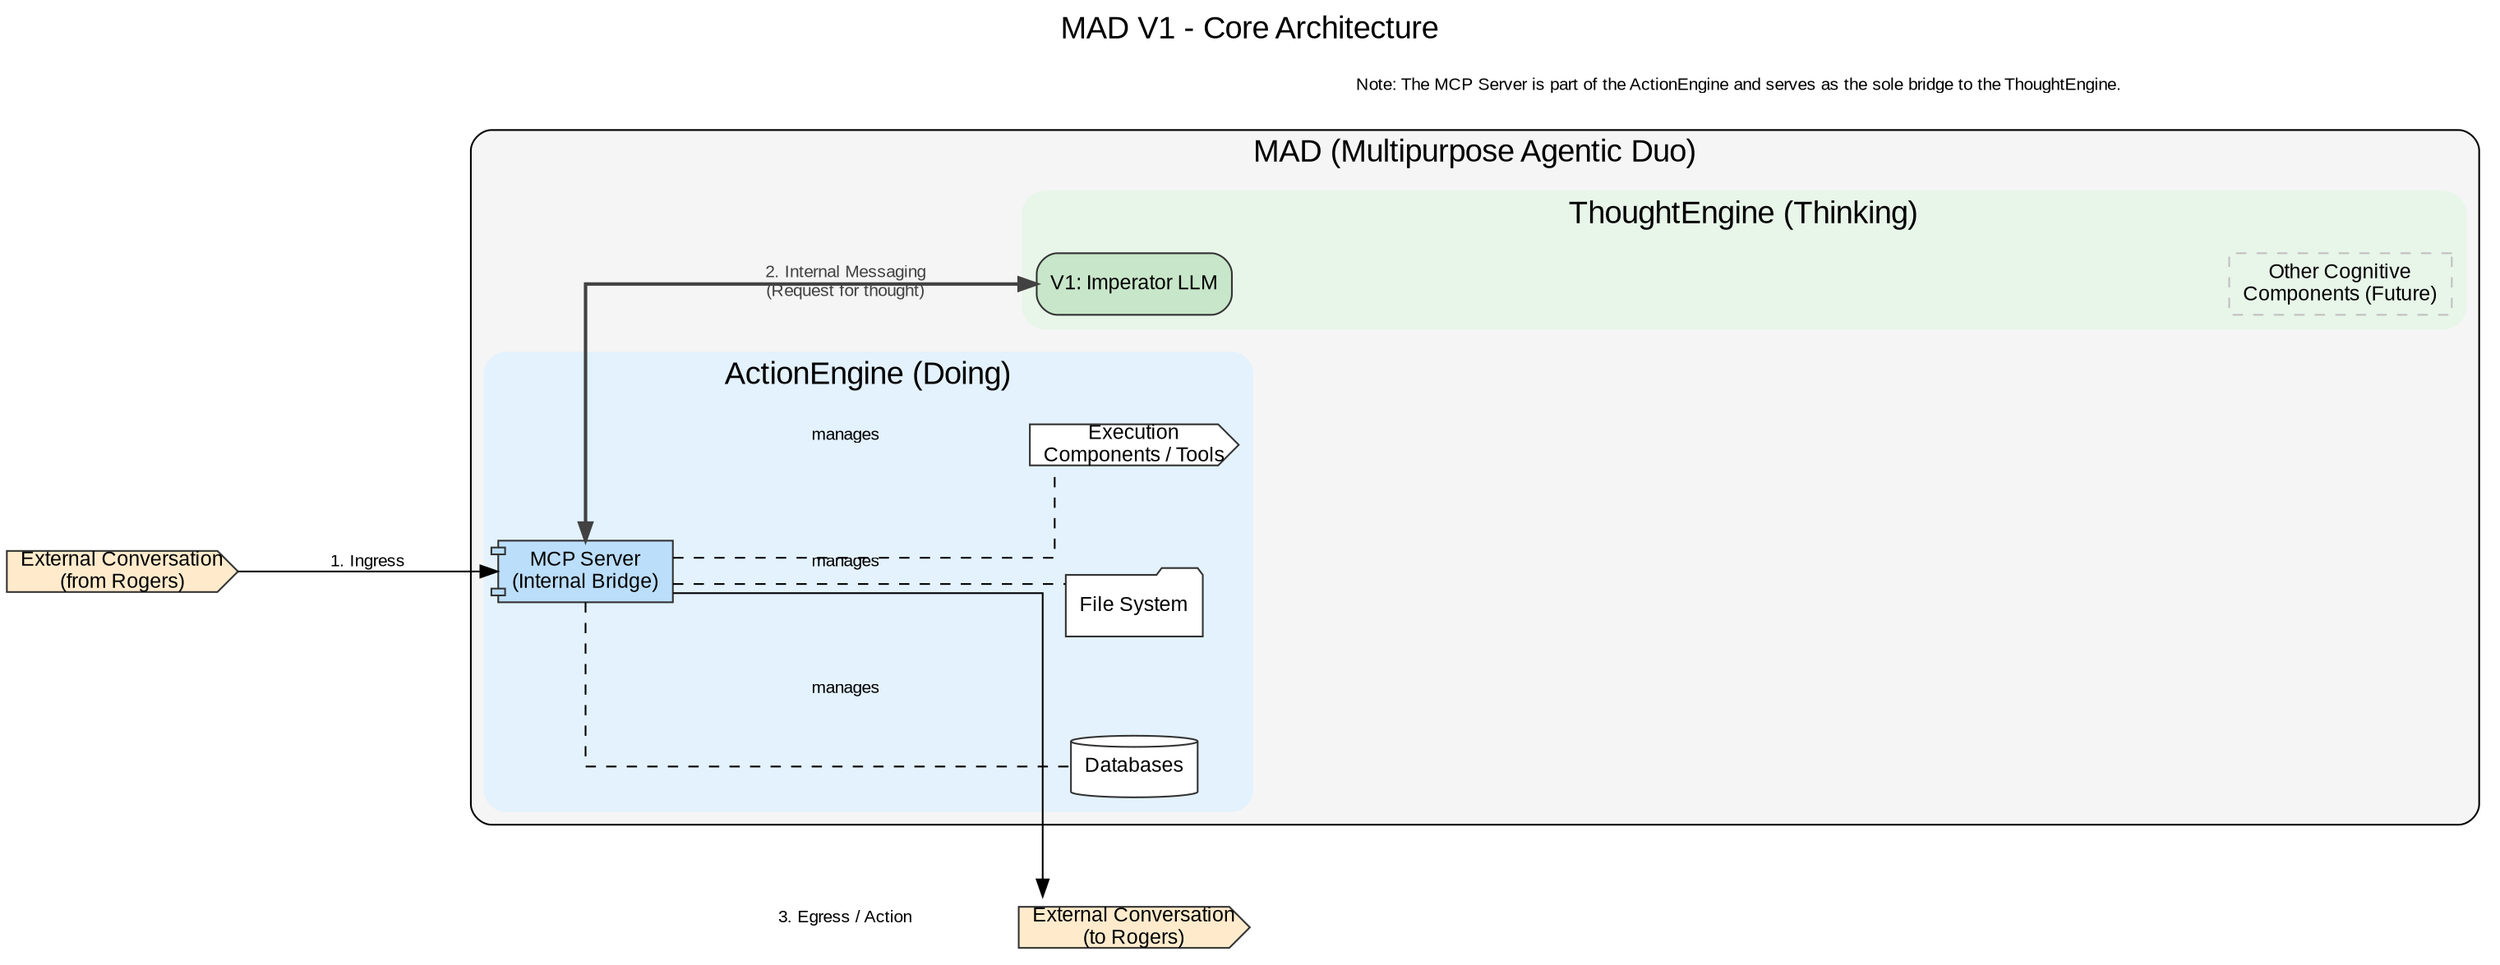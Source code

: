 digraph MAD_Structure_V1 {
    graph [
        label="MAD V1 - Core Architecture",
        labelloc=t,
        fontname="Arial",
        fontsize=18, // Increased from 16
        rankdir="LR",
        splines=ortho,
        nodesep=0.8, // Increased from 0.6
        ranksep=1.5  // Increased from 1.2
    ];
    node [
        fontname="Arial",
        fontsize=12, // Increased from 10
        shape=box,
        style="filled,rounded",
        color="#333333",
        fillcolor="#FFFFFF"
    ];
    edge [
        fontname="Arial",
        fontsize=10 // Increased from 9
    ];

    subgraph cluster_mad {
        label="MAD (Multipurpose Agentic Duo)";
        bgcolor="#F5F5F5";
        style="rounded";
        
        subgraph cluster_action {
            label="ActionEngine (Doing)";
            style="filled,rounded";
            color="#E3F2FD"; // lightblue
            
            MCP [label="MCP Server\n(Internal Bridge)", shape=component, fillcolor="#BBDEFB"];
            DB [label="Databases", shape=cylinder, fillcolor="#FFFFFF"];
            Files [label="File System", shape=folder, fillcolor="#FFFFFF"];
            Tools [label="Execution\nComponents / Tools", shape=cds, fillcolor="#FFFFFF"];
            
            MCP -> {DB, Files, Tools} [style=dashed, arrowhead=none, label="manages"];
        }

        subgraph cluster_thought {
            label="ThoughtEngine (Thinking)";
            style="filled,rounded";
            color="#E8F5E9"; // lightgreen
            
            Imperator [label="V1: Imperator LLM", shape=box, fillcolor="#C8E6C9"];
            OtherCognitive [label="Other Cognitive\nComponents (Future)", style=dashed, color=gray];
        }
    }

    // External and Internal Flow
    ExternalIn [label="External Conversation\n(from Rogers)", shape=cds, fillcolor="#FFEBCC"];
    ExternalOut [label="External Conversation\n(to Rogers)", shape=cds, fillcolor="#FFEBCC"];

    ExternalIn -> MCP [label="1. Ingress"];
    // Changed jarring red to neutral dark gray for professionalism
    MCP -> Imperator [label="2. Internal Messaging\n(Request for thought)", dir=both, color="#424242", fontcolor="#424242", penwidth=2.0];
    Imperator -> OtherCognitive [style=invis];
    MCP -> ExternalOut [label="3. Egress / Action"];

    // Explanatory Note
    {
        rank=sink;
        Note [label="Note: The MCP Server is part of the ActionEngine and serves as the sole bridge to the ThoughtEngine.", shape=plaintext, fontsize=10]; // Increased from 9
    }
}